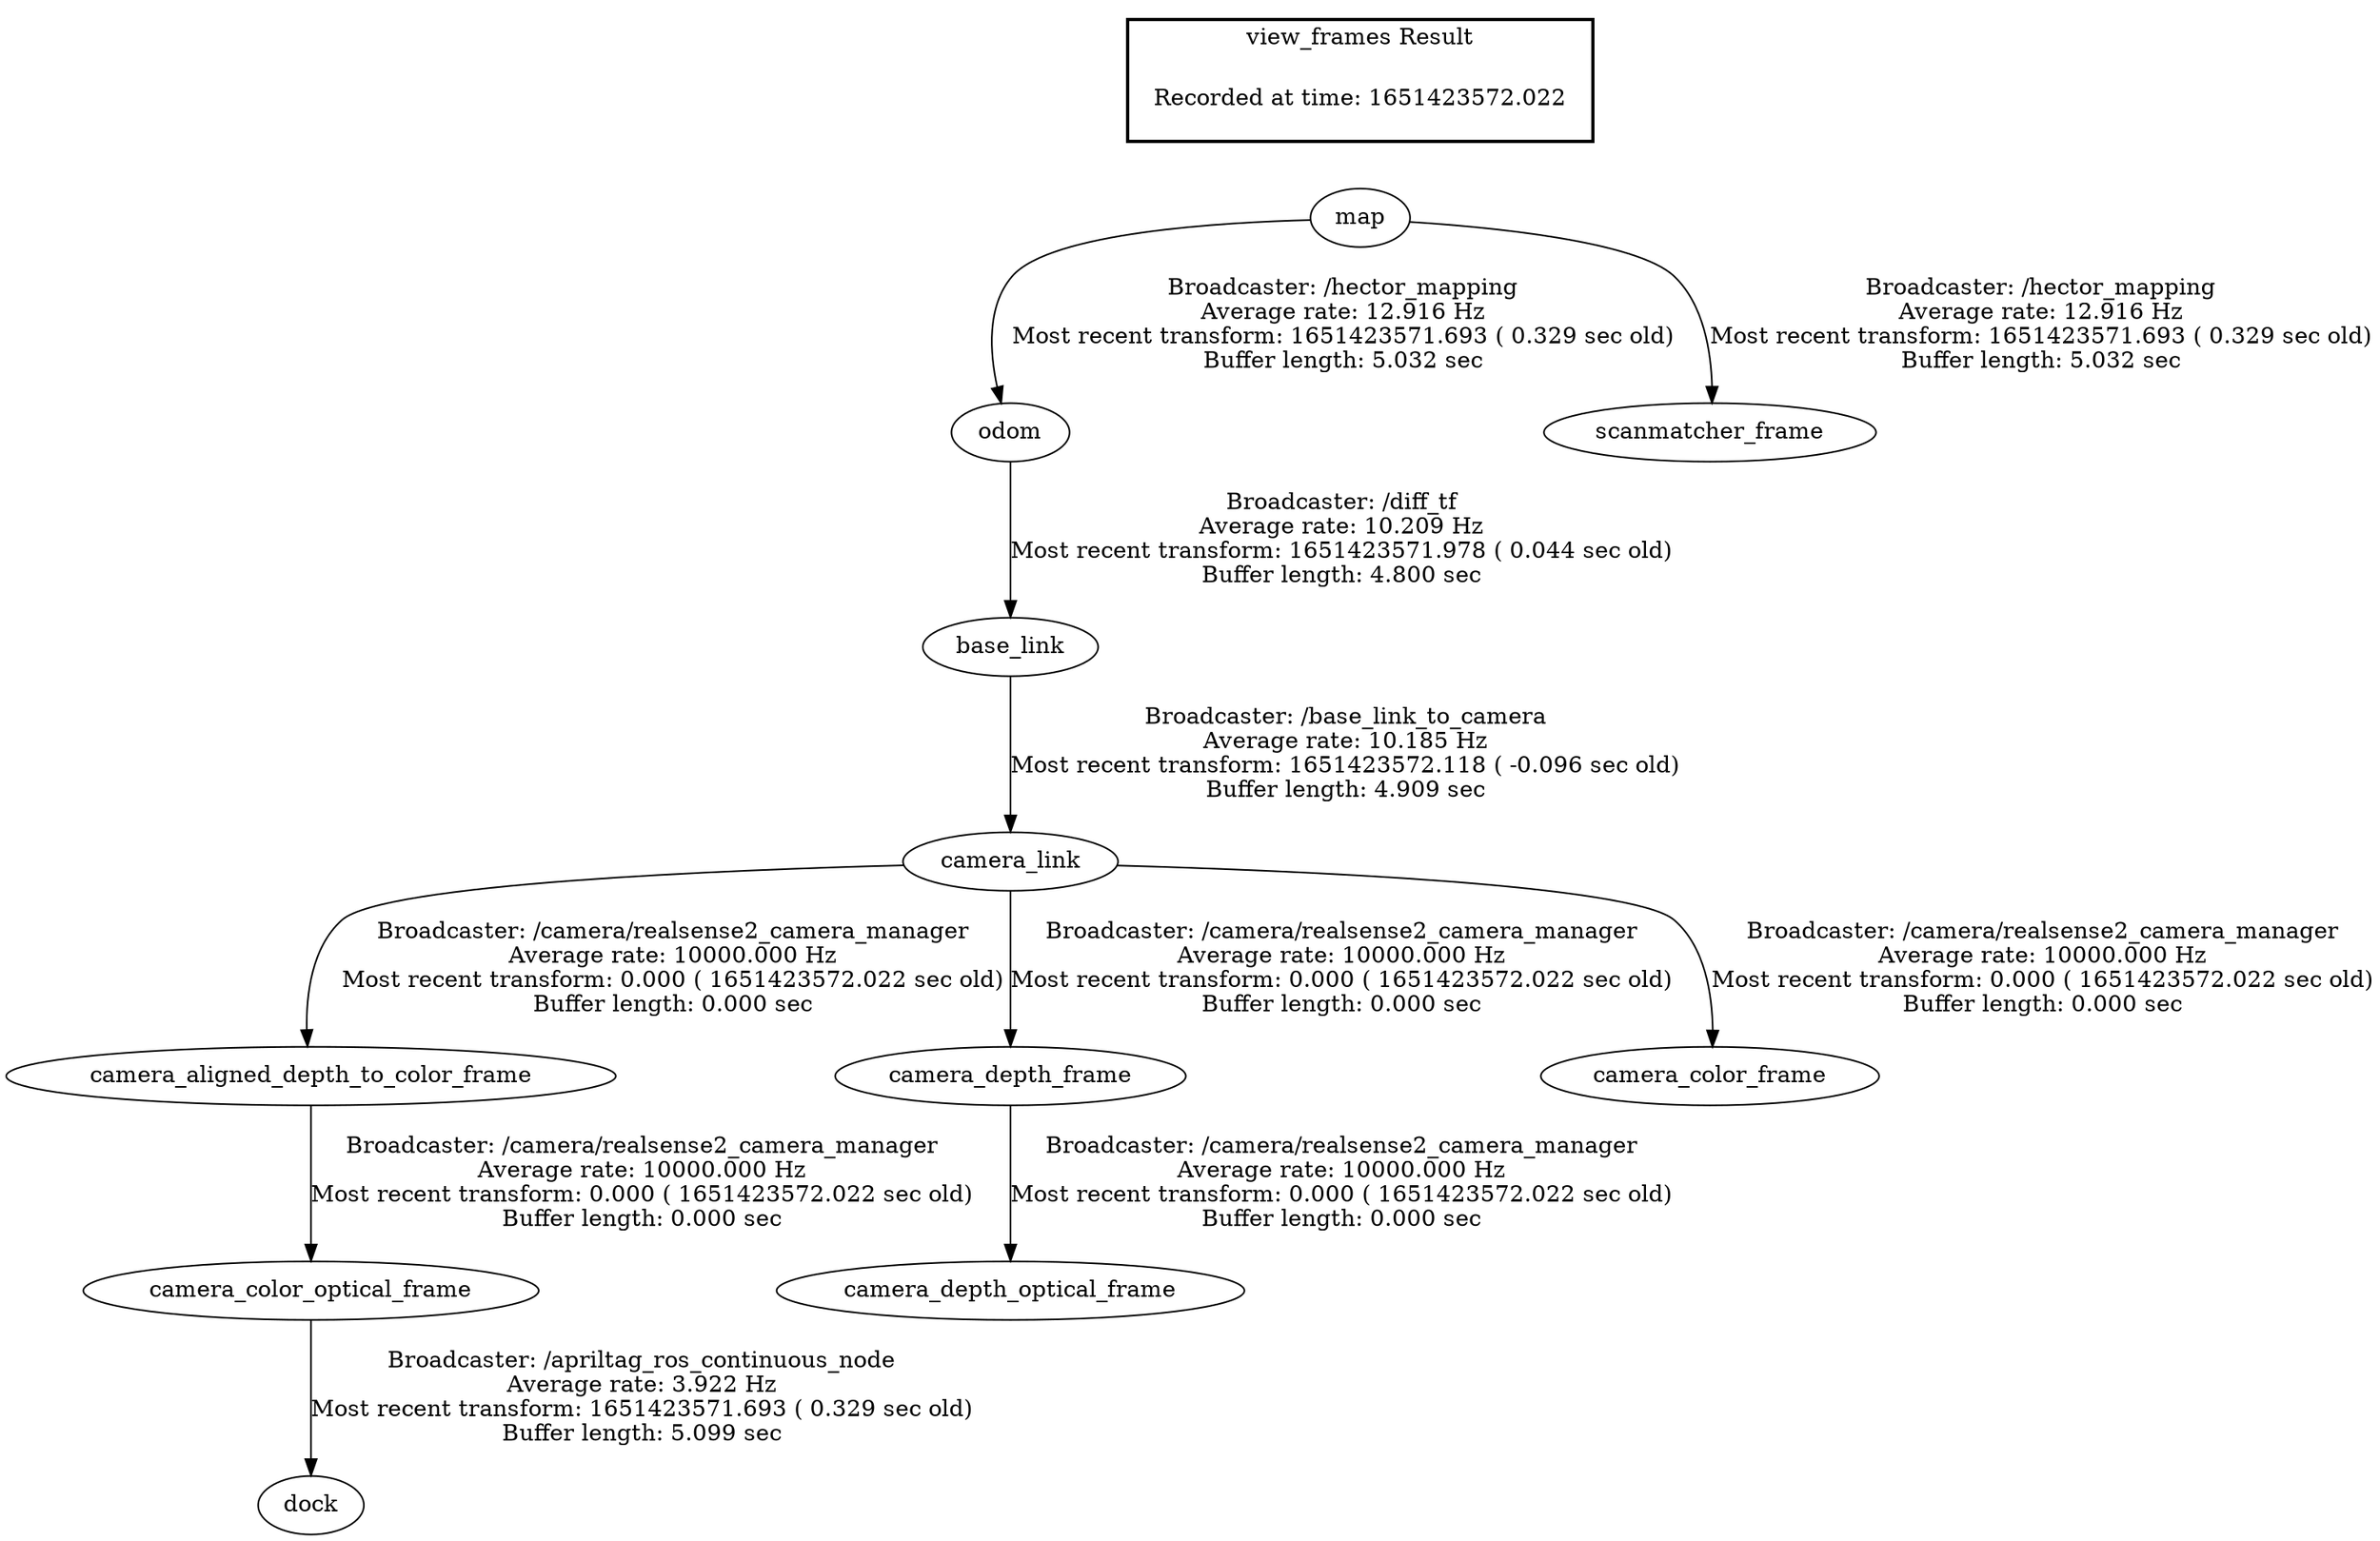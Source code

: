 digraph G {
"camera_color_optical_frame" -> "dock"[label="Broadcaster: /apriltag_ros_continuous_node\nAverage rate: 3.922 Hz\nMost recent transform: 1651423571.693 ( 0.329 sec old)\nBuffer length: 5.099 sec\n"];
"camera_aligned_depth_to_color_frame" -> "camera_color_optical_frame"[label="Broadcaster: /camera/realsense2_camera_manager\nAverage rate: 10000.000 Hz\nMost recent transform: 0.000 ( 1651423572.022 sec old)\nBuffer length: 0.000 sec\n"];
"base_link" -> "camera_link"[label="Broadcaster: /base_link_to_camera\nAverage rate: 10.185 Hz\nMost recent transform: 1651423572.118 ( -0.096 sec old)\nBuffer length: 4.909 sec\n"];
"odom" -> "base_link"[label="Broadcaster: /diff_tf\nAverage rate: 10.209 Hz\nMost recent transform: 1651423571.978 ( 0.044 sec old)\nBuffer length: 4.800 sec\n"];
"camera_link" -> "camera_depth_frame"[label="Broadcaster: /camera/realsense2_camera_manager\nAverage rate: 10000.000 Hz\nMost recent transform: 0.000 ( 1651423572.022 sec old)\nBuffer length: 0.000 sec\n"];
"camera_depth_frame" -> "camera_depth_optical_frame"[label="Broadcaster: /camera/realsense2_camera_manager\nAverage rate: 10000.000 Hz\nMost recent transform: 0.000 ( 1651423572.022 sec old)\nBuffer length: 0.000 sec\n"];
"camera_link" -> "camera_color_frame"[label="Broadcaster: /camera/realsense2_camera_manager\nAverage rate: 10000.000 Hz\nMost recent transform: 0.000 ( 1651423572.022 sec old)\nBuffer length: 0.000 sec\n"];
"camera_link" -> "camera_aligned_depth_to_color_frame"[label="Broadcaster: /camera/realsense2_camera_manager\nAverage rate: 10000.000 Hz\nMost recent transform: 0.000 ( 1651423572.022 sec old)\nBuffer length: 0.000 sec\n"];
"map" -> "odom"[label="Broadcaster: /hector_mapping\nAverage rate: 12.916 Hz\nMost recent transform: 1651423571.693 ( 0.329 sec old)\nBuffer length: 5.032 sec\n"];
"map" -> "scanmatcher_frame"[label="Broadcaster: /hector_mapping\nAverage rate: 12.916 Hz\nMost recent transform: 1651423571.693 ( 0.329 sec old)\nBuffer length: 5.032 sec\n"];
edge [style=invis];
 subgraph cluster_legend { style=bold; color=black; label ="view_frames Result";
"Recorded at time: 1651423572.022"[ shape=plaintext ] ;
 }->"map";
}